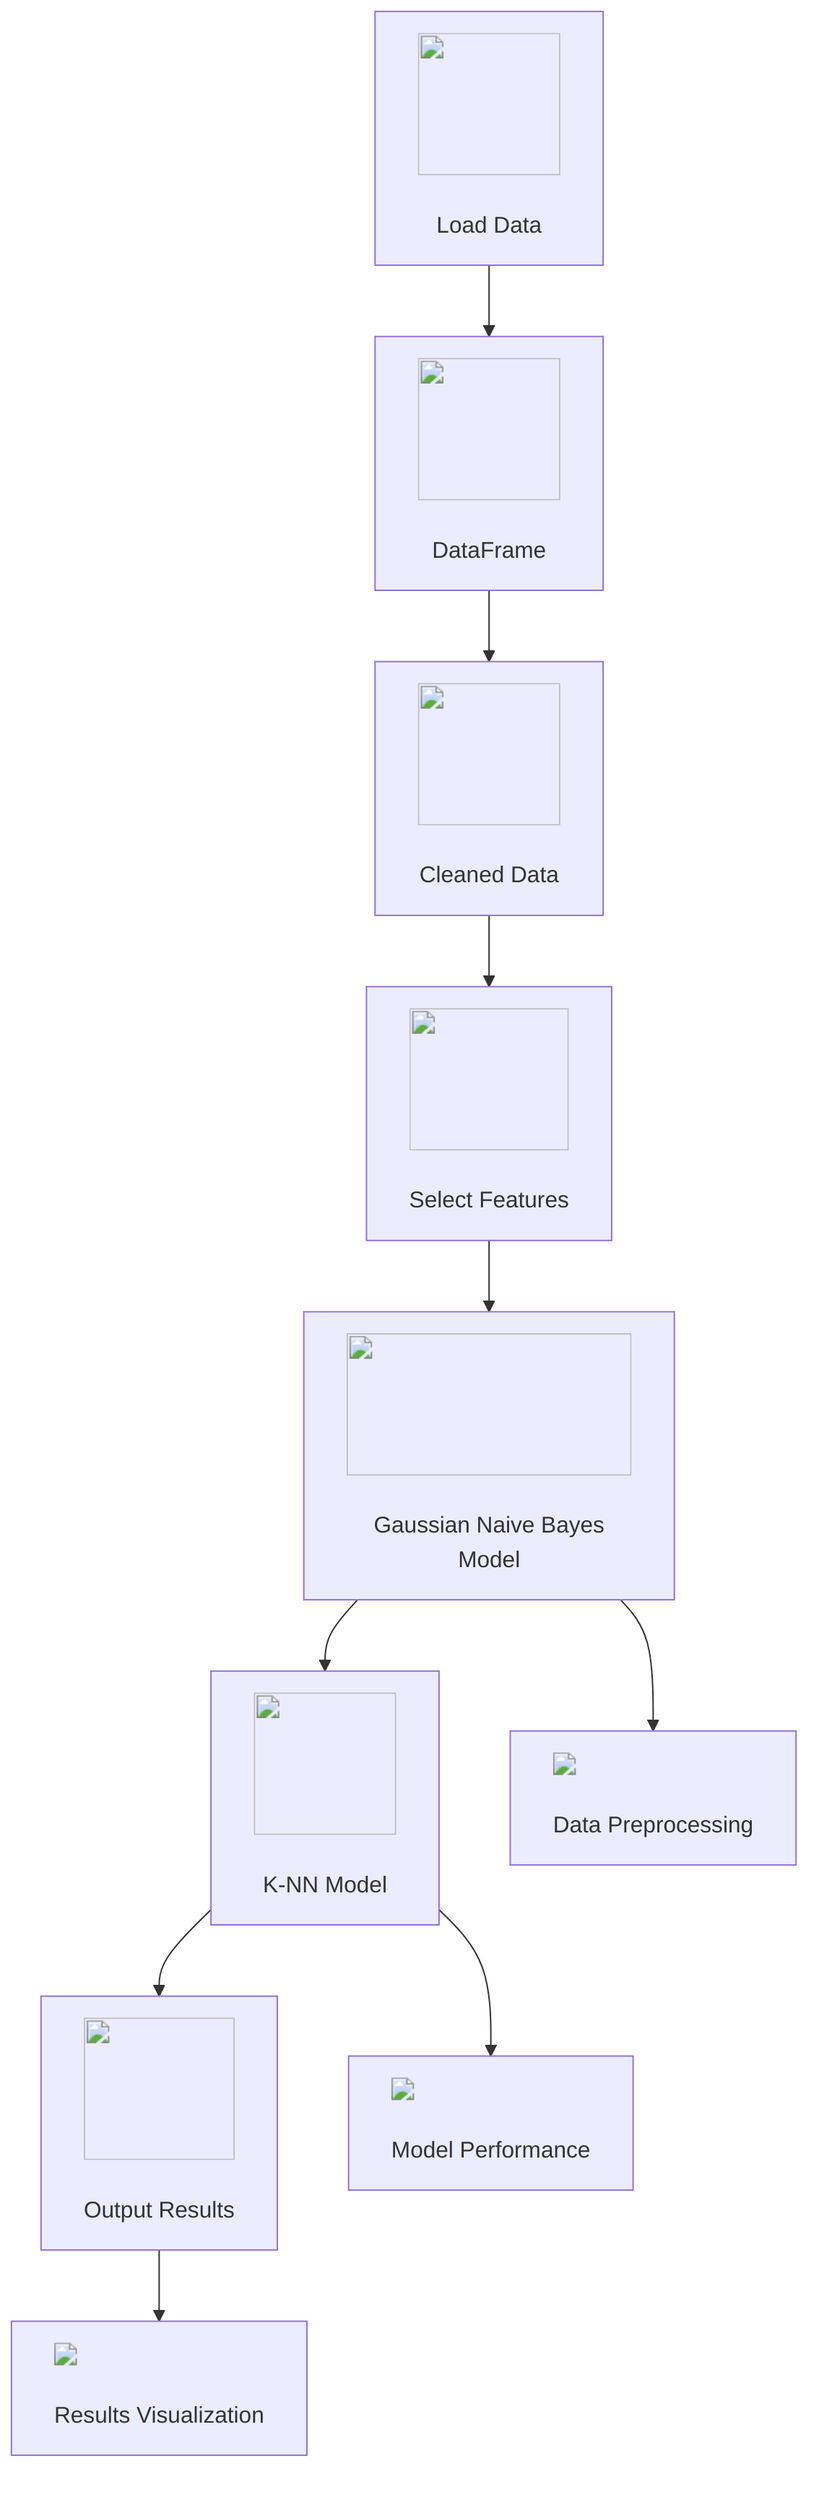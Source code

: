 graph TD;
  A[<img src='icons/file.svg' width=100 height=100/> <br/> Load Data]
  --> B[<img src='icons/table.svg' width=100 height=100/> <br/> DataFrame]
  --> C[<img src='icons/column_split.svg' width=100 height=100/> <br/> Cleaned Data]
  --> D[<img src='icons/column_split.svg' width=100 height=100/> <br/> Select Features]
  --> E[<img src='icons/brain.svg' width=100 height=100/> <br/> Gaussian Naive Bayes Model]
  --> F[<img src='icons/brain.svg' width=100 height=100/> <br/> K-NN Model]
  --> G[<img src='icons/database.svg' width=100 height=100/> <br/> Output Results]
  E --> H[<img src='dummy_plots/barplot_template.svg'/> <br/> Data Preprocessing]
  F --> I[<img src='dummy_plots/lineplot_template.svg'/> <br/> Model Performance]
  G --> J[<img src='dummy_plots/scatter_plot_template.svg'/> <br/> Results Visualization]